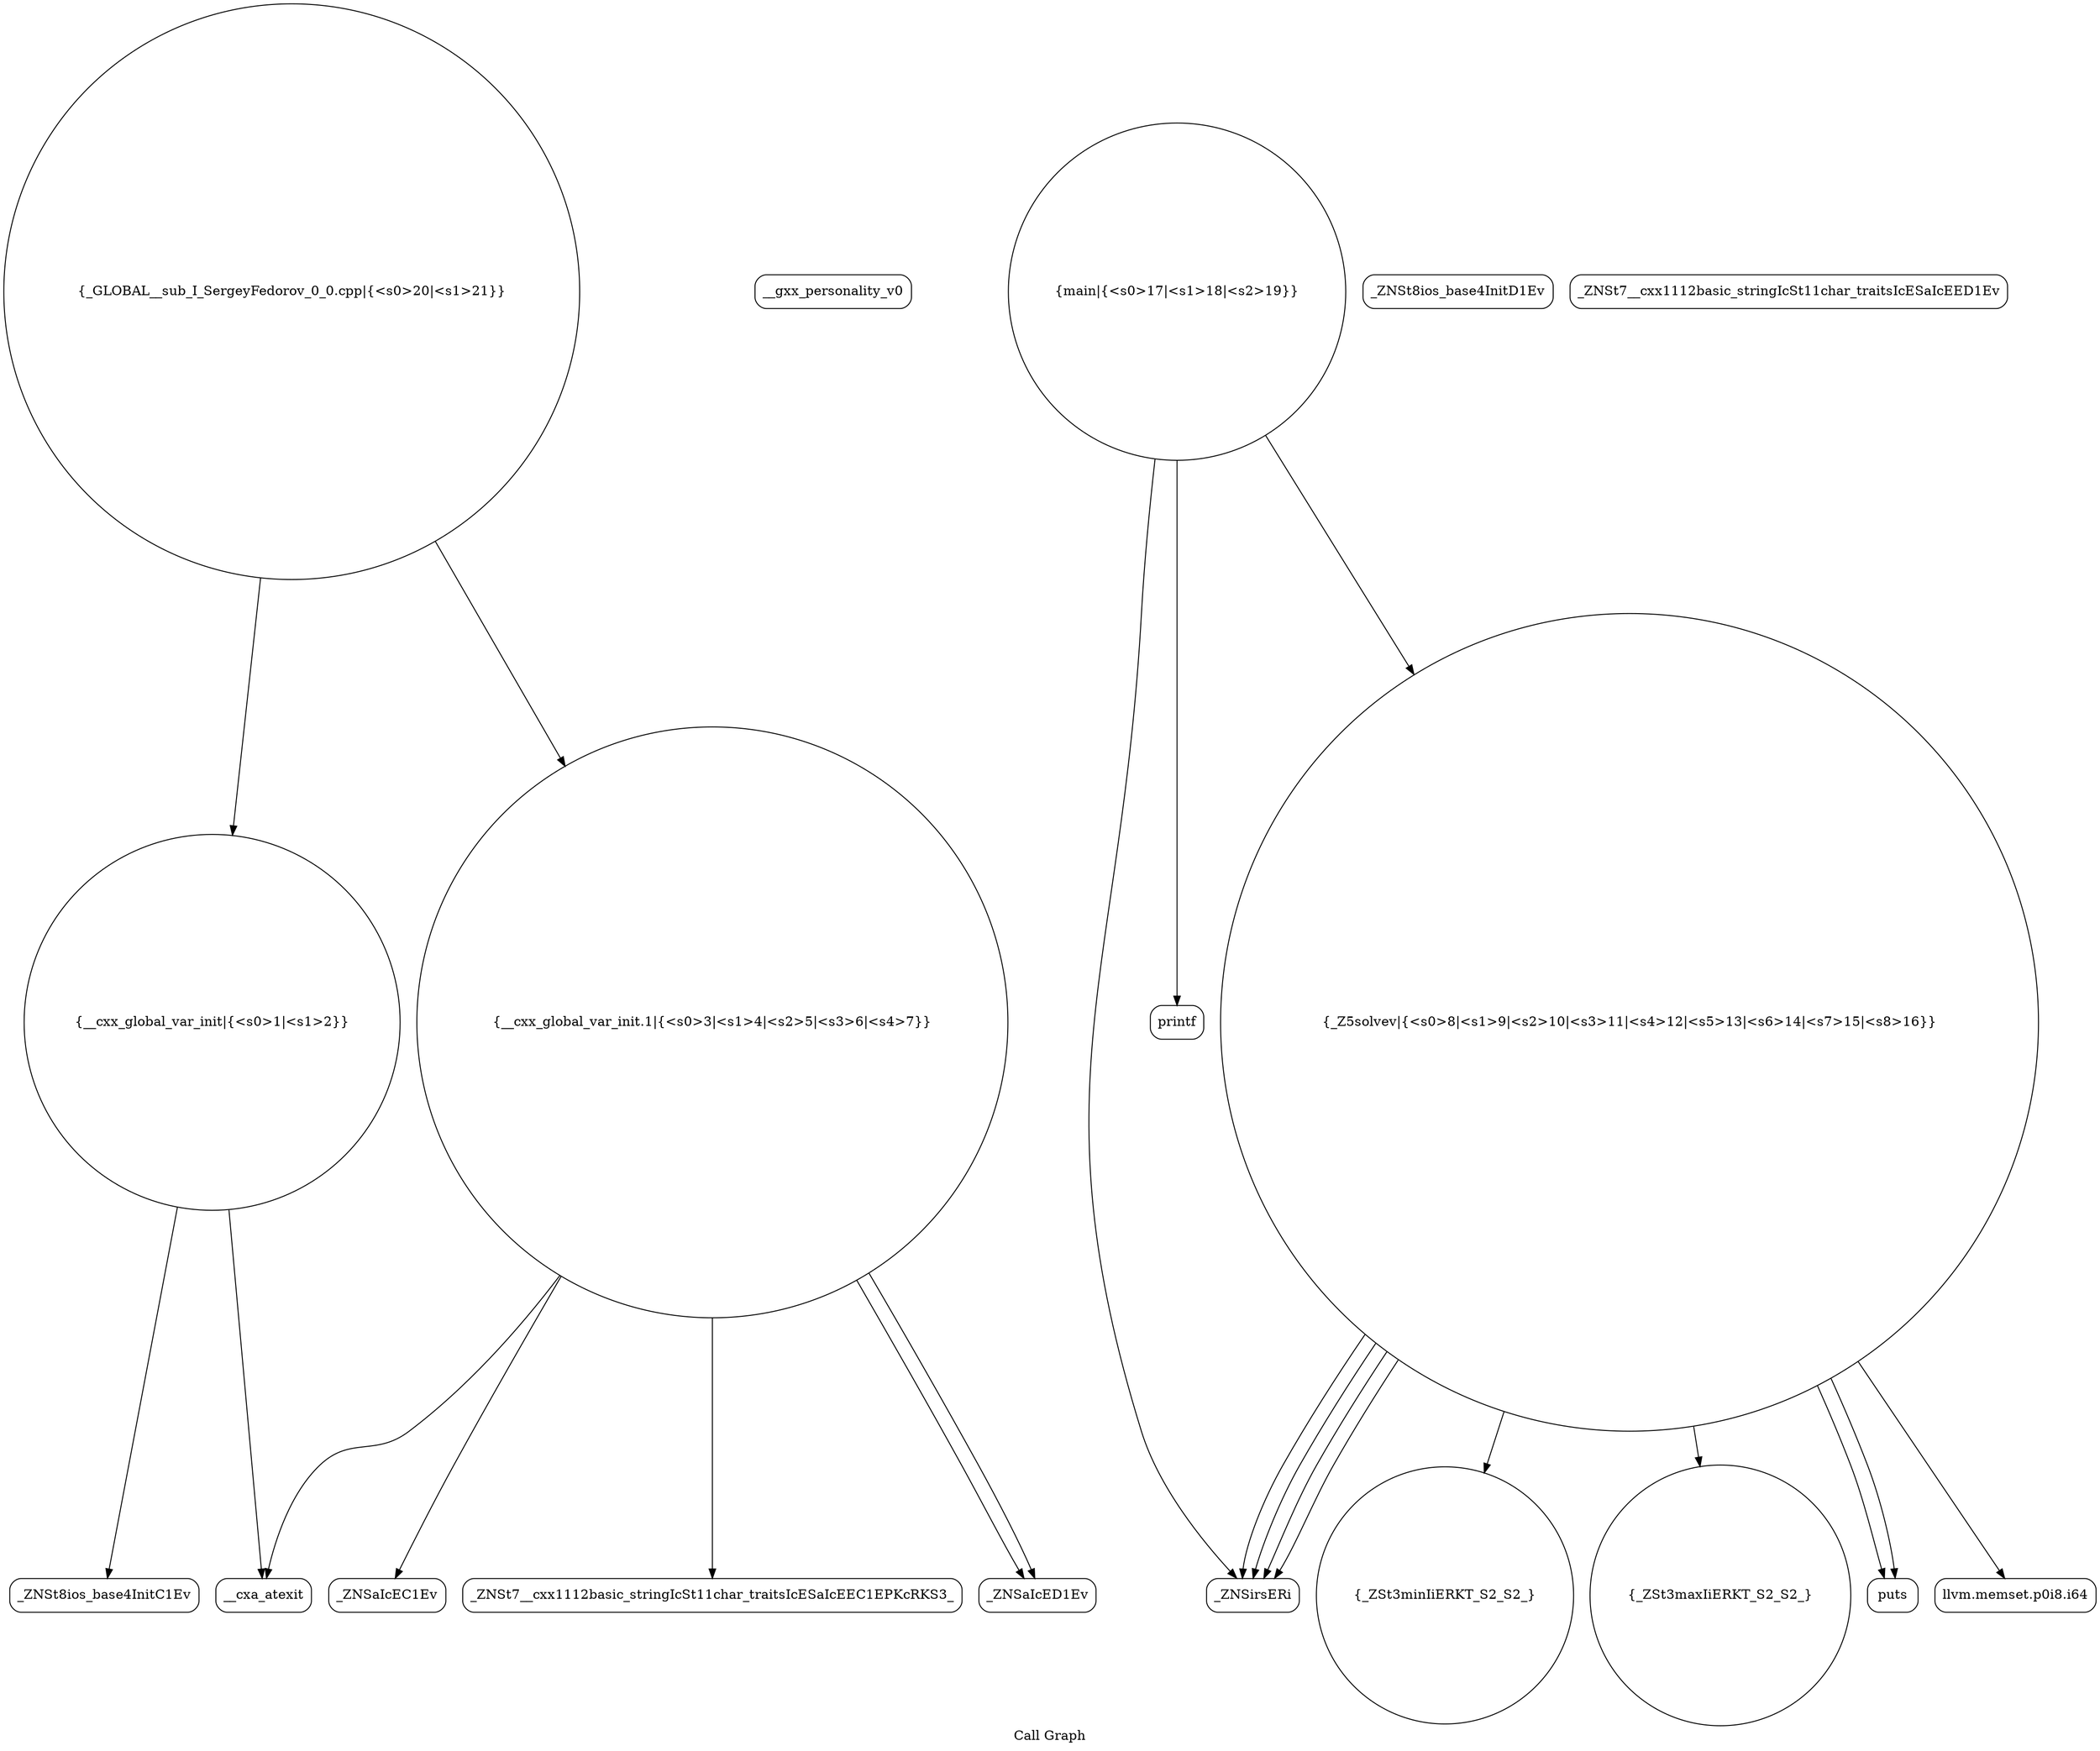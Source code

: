 digraph "Call Graph" {
	label="Call Graph";

	Node0x55adc8b0b500 [shape=record,shape=circle,label="{__cxx_global_var_init|{<s0>1|<s1>2}}"];
	Node0x55adc8b0b500:s0 -> Node0x55adc8b0b990[color=black];
	Node0x55adc8b0b500:s1 -> Node0x55adc8b0ba90[color=black];
	Node0x55adc8b0bc90 [shape=record,shape=Mrecord,label="{__gxx_personality_v0}"];
	Node0x55adc8b0c010 [shape=record,shape=circle,label="{_ZSt3minIiERKT_S2_S2_}"];
	Node0x55adc8b0ba10 [shape=record,shape=Mrecord,label="{_ZNSt8ios_base4InitD1Ev}"];
	Node0x55adc8b0bd90 [shape=record,shape=Mrecord,label="{_ZNSt7__cxx1112basic_stringIcSt11char_traitsIcESaIcEED1Ev}"];
	Node0x55adc8b0c110 [shape=record,shape=circle,label="{main|{<s0>17|<s1>18|<s2>19}}"];
	Node0x55adc8b0c110:s0 -> Node0x55adc8b0be90[color=black];
	Node0x55adc8b0c110:s1 -> Node0x55adc8b0c190[color=black];
	Node0x55adc8b0c110:s2 -> Node0x55adc8b0be10[color=black];
	Node0x55adc8b0bb10 [shape=record,shape=circle,label="{__cxx_global_var_init.1|{<s0>3|<s1>4|<s2>5|<s3>6|<s4>7}}"];
	Node0x55adc8b0bb10:s0 -> Node0x55adc8b0bb90[color=black];
	Node0x55adc8b0bb10:s1 -> Node0x55adc8b0bc10[color=black];
	Node0x55adc8b0bb10:s2 -> Node0x55adc8b0bd10[color=black];
	Node0x55adc8b0bb10:s3 -> Node0x55adc8b0ba90[color=black];
	Node0x55adc8b0bb10:s4 -> Node0x55adc8b0bd10[color=black];
	Node0x55adc8b0be90 [shape=record,shape=Mrecord,label="{_ZNSirsERi}"];
	Node0x55adc8b0c210 [shape=record,shape=circle,label="{_GLOBAL__sub_I_SergeyFedorov_0_0.cpp|{<s0>20|<s1>21}}"];
	Node0x55adc8b0c210:s0 -> Node0x55adc8b0b500[color=black];
	Node0x55adc8b0c210:s1 -> Node0x55adc8b0bb10[color=black];
	Node0x55adc8b0bc10 [shape=record,shape=Mrecord,label="{_ZNSt7__cxx1112basic_stringIcSt11char_traitsIcESaIcEEC1EPKcRKS3_}"];
	Node0x55adc8b0bf90 [shape=record,shape=circle,label="{_ZSt3maxIiERKT_S2_S2_}"];
	Node0x55adc8b0b990 [shape=record,shape=Mrecord,label="{_ZNSt8ios_base4InitC1Ev}"];
	Node0x55adc8b0bd10 [shape=record,shape=Mrecord,label="{_ZNSaIcED1Ev}"];
	Node0x55adc8b0c090 [shape=record,shape=Mrecord,label="{puts}"];
	Node0x55adc8b0ba90 [shape=record,shape=Mrecord,label="{__cxa_atexit}"];
	Node0x55adc8b0be10 [shape=record,shape=circle,label="{_Z5solvev|{<s0>8|<s1>9|<s2>10|<s3>11|<s4>12|<s5>13|<s6>14|<s7>15|<s8>16}}"];
	Node0x55adc8b0be10:s0 -> Node0x55adc8b0be90[color=black];
	Node0x55adc8b0be10:s1 -> Node0x55adc8b0be90[color=black];
	Node0x55adc8b0be10:s2 -> Node0x55adc8b0be90[color=black];
	Node0x55adc8b0be10:s3 -> Node0x55adc8b0be90[color=black];
	Node0x55adc8b0be10:s4 -> Node0x55adc8b0bf10[color=black];
	Node0x55adc8b0be10:s5 -> Node0x55adc8b0c010[color=black];
	Node0x55adc8b0be10:s6 -> Node0x55adc8b0bf90[color=black];
	Node0x55adc8b0be10:s7 -> Node0x55adc8b0c090[color=black];
	Node0x55adc8b0be10:s8 -> Node0x55adc8b0c090[color=black];
	Node0x55adc8b0c190 [shape=record,shape=Mrecord,label="{printf}"];
	Node0x55adc8b0bb90 [shape=record,shape=Mrecord,label="{_ZNSaIcEC1Ev}"];
	Node0x55adc8b0bf10 [shape=record,shape=Mrecord,label="{llvm.memset.p0i8.i64}"];
}
